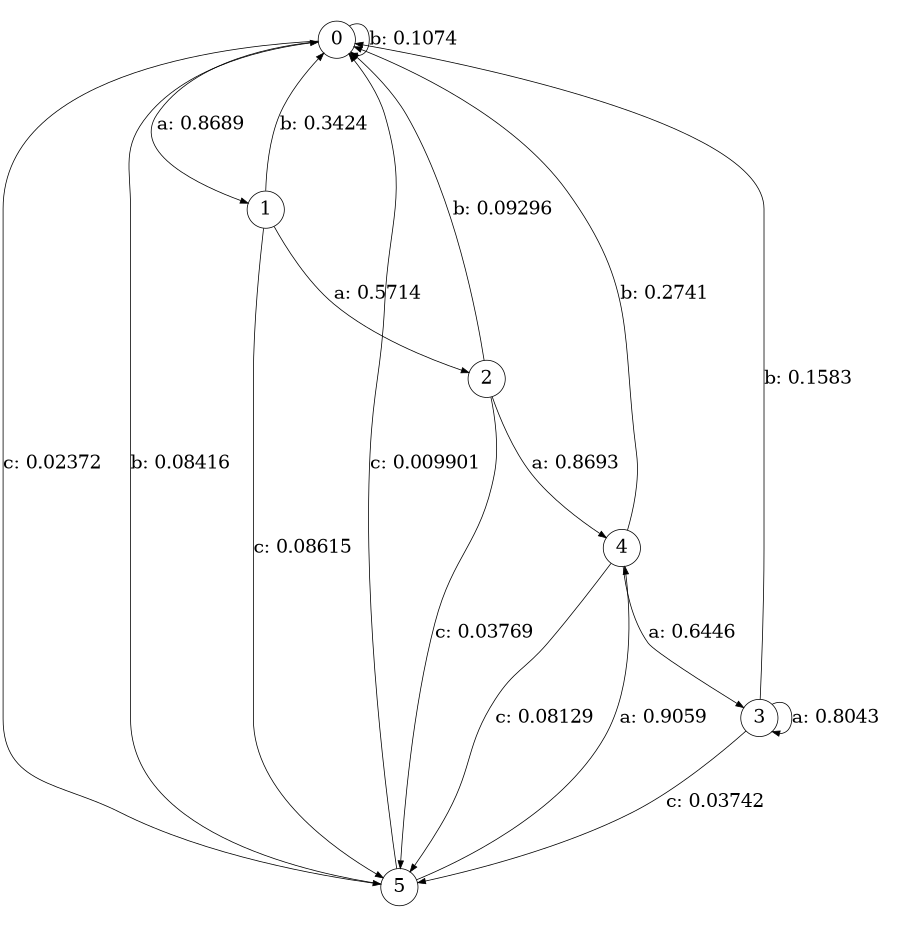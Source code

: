 digraph "d7-500nw-t0-cen-SML" {
size = "6,8.5";
ratio = "fill";
node [shape = circle];
node [fontsize = 24];
edge [fontsize = 24];
0 -> 1 [label = "a: 0.8689   "];
0 -> 0 [label = "b: 0.1074   "];
0 -> 5 [label = "c: 0.02372  "];
1 -> 2 [label = "a: 0.5714   "];
1 -> 0 [label = "b: 0.3424   "];
1 -> 5 [label = "c: 0.08615  "];
2 -> 4 [label = "a: 0.8693   "];
2 -> 0 [label = "b: 0.09296  "];
2 -> 5 [label = "c: 0.03769  "];
3 -> 3 [label = "a: 0.8043   "];
3 -> 0 [label = "b: 0.1583   "];
3 -> 5 [label = "c: 0.03742  "];
4 -> 3 [label = "a: 0.6446   "];
4 -> 0 [label = "b: 0.2741   "];
4 -> 5 [label = "c: 0.08129  "];
5 -> 4 [label = "a: 0.9059   "];
5 -> 0 [label = "b: 0.08416  "];
5 -> 0 [label = "c: 0.009901  "];
}